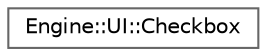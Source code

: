 digraph "Graphical Class Hierarchy"
{
 // LATEX_PDF_SIZE
  bgcolor="transparent";
  edge [fontname=Helvetica,fontsize=10,labelfontname=Helvetica,labelfontsize=10];
  node [fontname=Helvetica,fontsize=10,shape=box,height=0.2,width=0.4];
  rankdir="LR";
  Node0 [label="Engine::UI::Checkbox",height=0.2,width=0.4,color="grey40", fillcolor="white", style="filled",URL="$class_engine_1_1_u_i_1_1_checkbox.html",tooltip="A checkbox class."];
}

